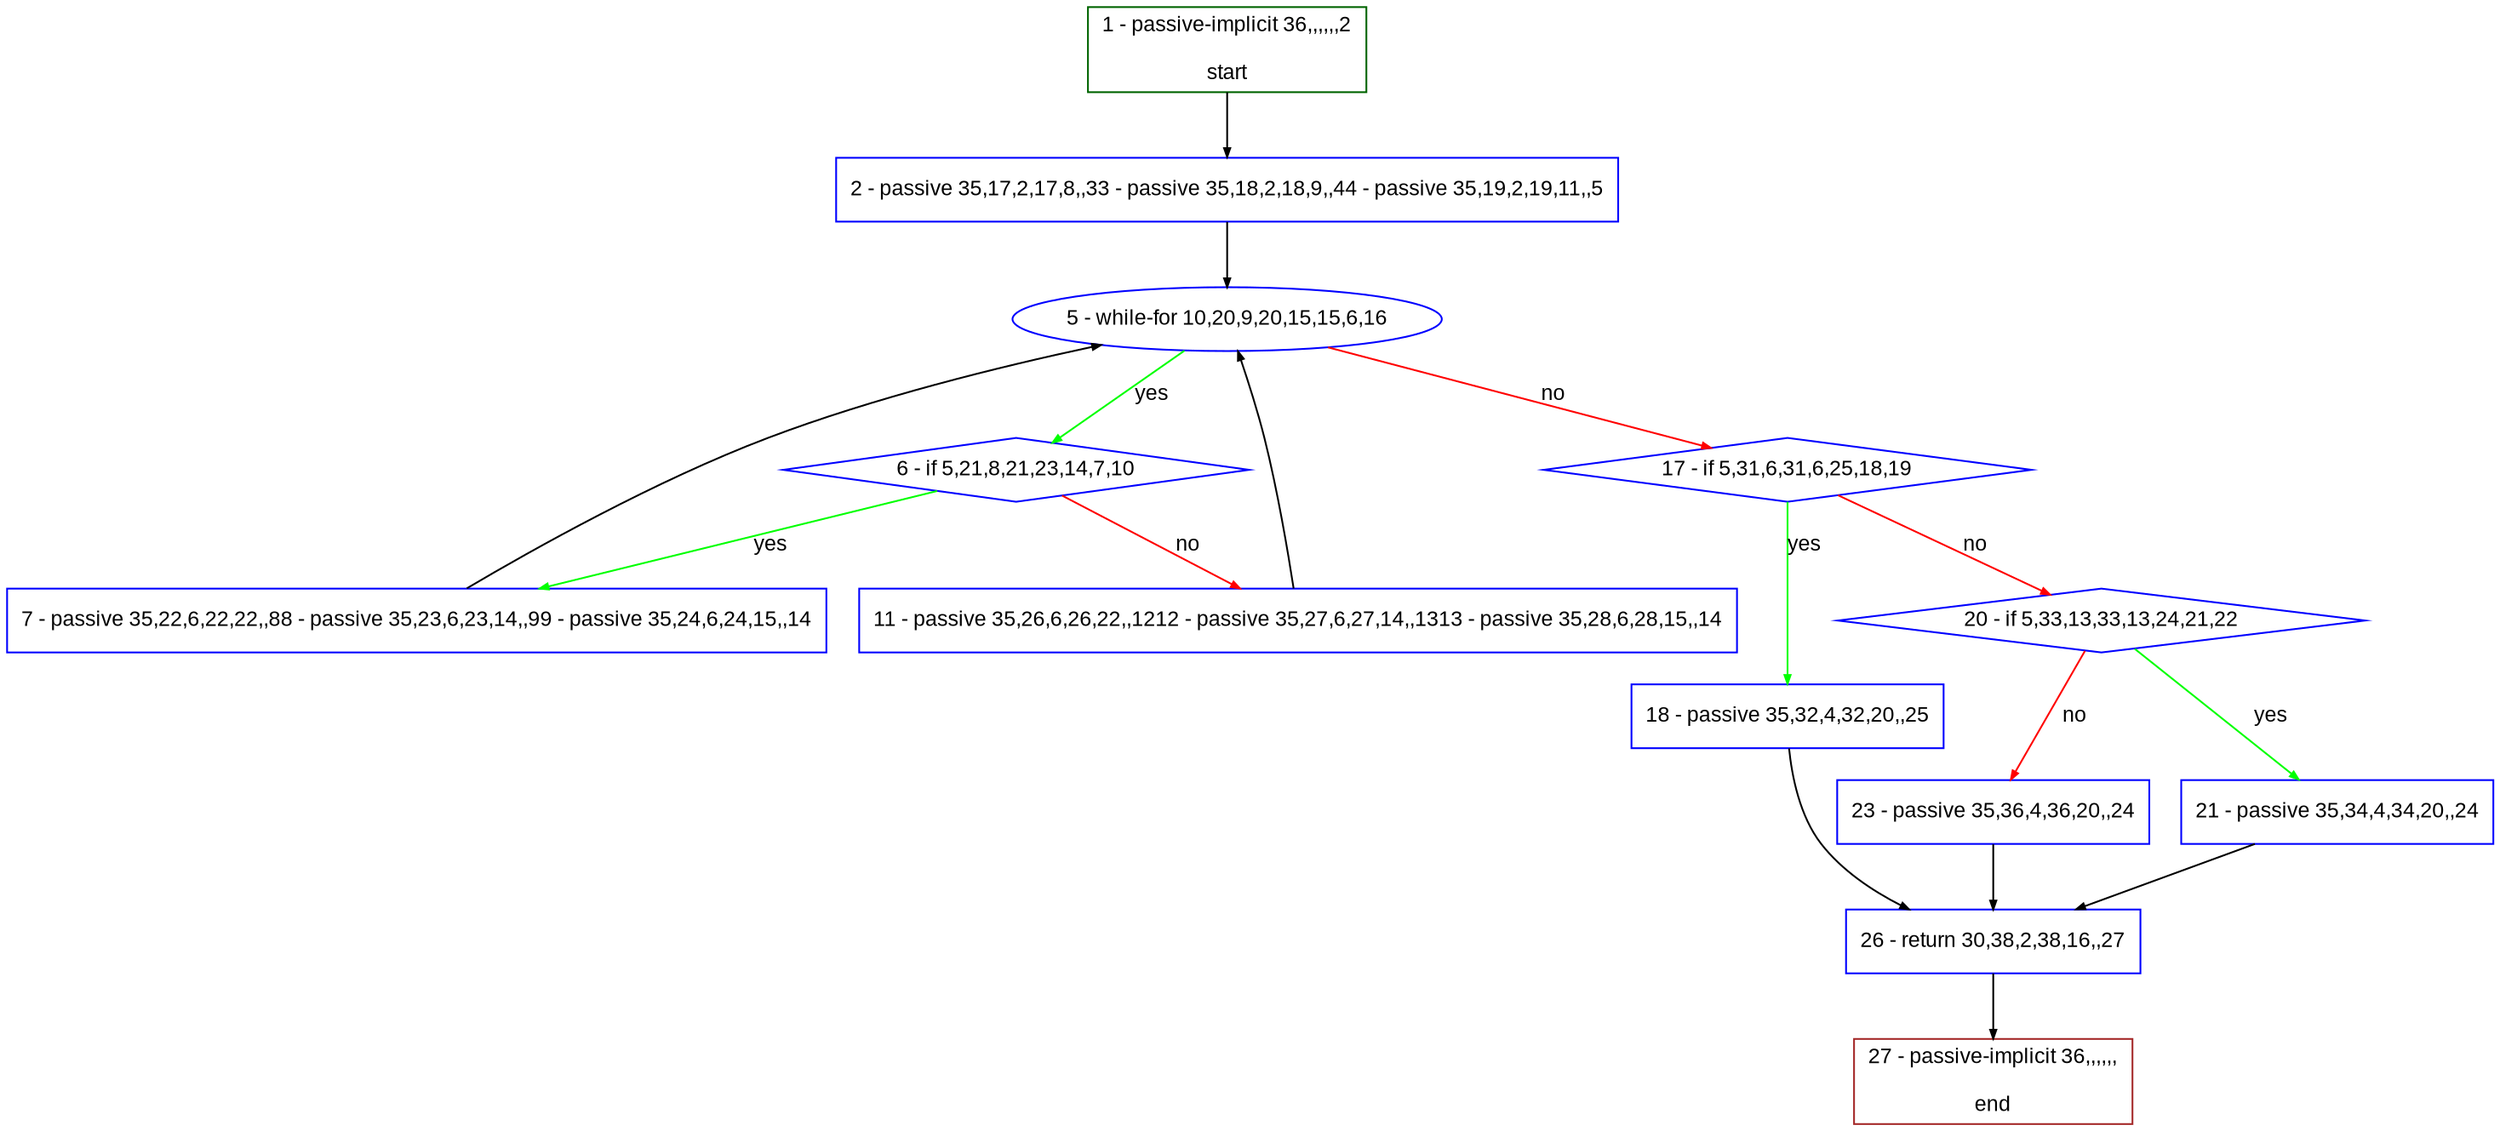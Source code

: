 digraph "" {
  graph [bgcolor="white", fillcolor="#FFFFCC", pack="true", packmode="clust", fontname="Arial", label="", fontsize="12", compound="true", style="rounded,filled"];
  node [node_initialized="no", fillcolor="white", fontname="Arial", label="", color="grey", fontsize="12", fixedsize="false", compound="true", shape="rectangle", style="filled"];
  edge [arrowtail="none", lhead="", fontcolor="black", fontname="Arial", label="", color="black", fontsize="12", arrowhead="normal", arrowsize="0.5", compound="true", ltail="", dir="forward"];
  __N1 [fillcolor="#ffffff", label="2 - passive 35,17,2,17,8,,33 - passive 35,18,2,18,9,,44 - passive 35,19,2,19,11,,5", color="#0000ff", shape="box", style="filled"];
  __N2 [fillcolor="#ffffff", label="1 - passive-implicit 36,,,,,,2\n\nstart", color="#006400", shape="box", style="filled"];
  __N3 [fillcolor="#ffffff", label="5 - while-for 10,20,9,20,15,15,6,16", color="#0000ff", shape="oval", style="filled"];
  __N4 [fillcolor="#ffffff", label="6 - if 5,21,8,21,23,14,7,10", color="#0000ff", shape="diamond", style="filled"];
  __N5 [fillcolor="#ffffff", label="17 - if 5,31,6,31,6,25,18,19", color="#0000ff", shape="diamond", style="filled"];
  __N6 [fillcolor="#ffffff", label="7 - passive 35,22,6,22,22,,88 - passive 35,23,6,23,14,,99 - passive 35,24,6,24,15,,14", color="#0000ff", shape="box", style="filled"];
  __N7 [fillcolor="#ffffff", label="11 - passive 35,26,6,26,22,,1212 - passive 35,27,6,27,14,,1313 - passive 35,28,6,28,15,,14", color="#0000ff", shape="box", style="filled"];
  __N8 [fillcolor="#ffffff", label="18 - passive 35,32,4,32,20,,25", color="#0000ff", shape="box", style="filled"];
  __N9 [fillcolor="#ffffff", label="20 - if 5,33,13,33,13,24,21,22", color="#0000ff", shape="diamond", style="filled"];
  __N10 [fillcolor="#ffffff", label="26 - return 30,38,2,38,16,,27", color="#0000ff", shape="box", style="filled"];
  __N11 [fillcolor="#ffffff", label="21 - passive 35,34,4,34,20,,24", color="#0000ff", shape="box", style="filled"];
  __N12 [fillcolor="#ffffff", label="23 - passive 35,36,4,36,20,,24", color="#0000ff", shape="box", style="filled"];
  __N13 [fillcolor="#ffffff", label="27 - passive-implicit 36,,,,,,\n\nend", color="#a52a2a", shape="box", style="filled"];
  __N2 -> __N1 [arrowtail="none", color="#000000", label="", arrowhead="normal", dir="forward"];
  __N1 -> __N3 [arrowtail="none", color="#000000", label="", arrowhead="normal", dir="forward"];
  __N3 -> __N4 [arrowtail="none", color="#00ff00", label="yes", arrowhead="normal", dir="forward"];
  __N3 -> __N5 [arrowtail="none", color="#ff0000", label="no", arrowhead="normal", dir="forward"];
  __N4 -> __N6 [arrowtail="none", color="#00ff00", label="yes", arrowhead="normal", dir="forward"];
  __N4 -> __N7 [arrowtail="none", color="#ff0000", label="no", arrowhead="normal", dir="forward"];
  __N6 -> __N3 [arrowtail="none", color="#000000", label="", arrowhead="normal", dir="forward"];
  __N7 -> __N3 [arrowtail="none", color="#000000", label="", arrowhead="normal", dir="forward"];
  __N5 -> __N8 [arrowtail="none", color="#00ff00", label="yes", arrowhead="normal", dir="forward"];
  __N5 -> __N9 [arrowtail="none", color="#ff0000", label="no", arrowhead="normal", dir="forward"];
  __N8 -> __N10 [arrowtail="none", color="#000000", label="", arrowhead="normal", dir="forward"];
  __N9 -> __N11 [arrowtail="none", color="#00ff00", label="yes", arrowhead="normal", dir="forward"];
  __N9 -> __N12 [arrowtail="none", color="#ff0000", label="no", arrowhead="normal", dir="forward"];
  __N11 -> __N10 [arrowtail="none", color="#000000", label="", arrowhead="normal", dir="forward"];
  __N12 -> __N10 [arrowtail="none", color="#000000", label="", arrowhead="normal", dir="forward"];
  __N10 -> __N13 [arrowtail="none", color="#000000", label="", arrowhead="normal", dir="forward"];
}

